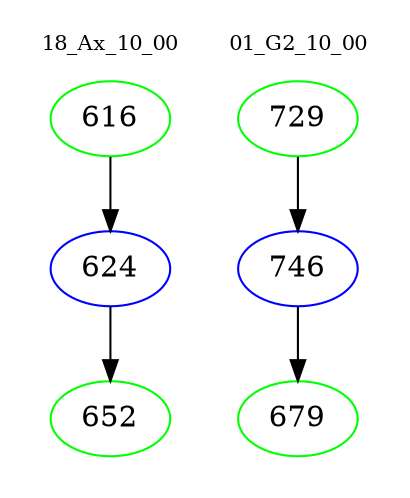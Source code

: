 digraph{
subgraph cluster_0 {
color = white
label = "18_Ax_10_00";
fontsize=10;
T0_616 [label="616", color="green"]
T0_616 -> T0_624 [color="black"]
T0_624 [label="624", color="blue"]
T0_624 -> T0_652 [color="black"]
T0_652 [label="652", color="green"]
}
subgraph cluster_1 {
color = white
label = "01_G2_10_00";
fontsize=10;
T1_729 [label="729", color="green"]
T1_729 -> T1_746 [color="black"]
T1_746 [label="746", color="blue"]
T1_746 -> T1_679 [color="black"]
T1_679 [label="679", color="green"]
}
}
